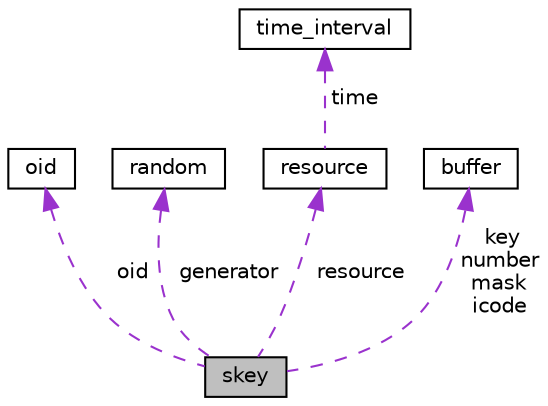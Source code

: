 digraph "skey"
{
  edge [fontname="Helvetica",fontsize="10",labelfontname="Helvetica",labelfontsize="10"];
  node [fontname="Helvetica",fontsize="10",shape=record];
  Node1 [label="skey",height=0.2,width=0.4,color="black", fillcolor="grey75", style="filled", fontcolor="black"];
  Node2 -> Node1 [dir="back",color="darkorchid3",fontsize="10",style="dashed",label=" oid" ,fontname="Helvetica"];
  Node2 [label="oid",height=0.2,width=0.4,color="black", fillcolor="white", style="filled",URL="$structoid.html",tooltip="Класс для хранения идентификаторов объектов (криптографических механизмов) и их данных. "];
  Node3 -> Node1 [dir="back",color="darkorchid3",fontsize="10",style="dashed",label=" generator" ,fontname="Helvetica"];
  Node3 [label="random",height=0.2,width=0.4,color="black", fillcolor="white", style="filled",URL="$structrandom.html",tooltip="Класс, реализующий произвольный генератор псевдо-случайных чисел. "];
  Node4 -> Node1 [dir="back",color="darkorchid3",fontsize="10",style="dashed",label=" resource" ,fontname="Helvetica"];
  Node4 [label="resource",height=0.2,width=0.4,color="black", fillcolor="white", style="filled",URL="$unionresource.html",tooltip="Структура для хранения ресурса ключа. "];
  Node5 -> Node4 [dir="back",color="darkorchid3",fontsize="10",style="dashed",label=" time" ,fontname="Helvetica"];
  Node5 [label="time_interval",height=0.2,width=0.4,color="black", fillcolor="white", style="filled",URL="$structtime__interval.html",tooltip="Структура для хранения интервала времени использования ключа. "];
  Node6 -> Node1 [dir="back",color="darkorchid3",fontsize="10",style="dashed",label=" key\nnumber\nmask\nicode" ,fontname="Helvetica"];
  Node6 [label="buffer",height=0.2,width=0.4,color="black", fillcolor="white", style="filled",URL="$structbuffer.html",tooltip="Класс для хранения двоичных данных "];
}
